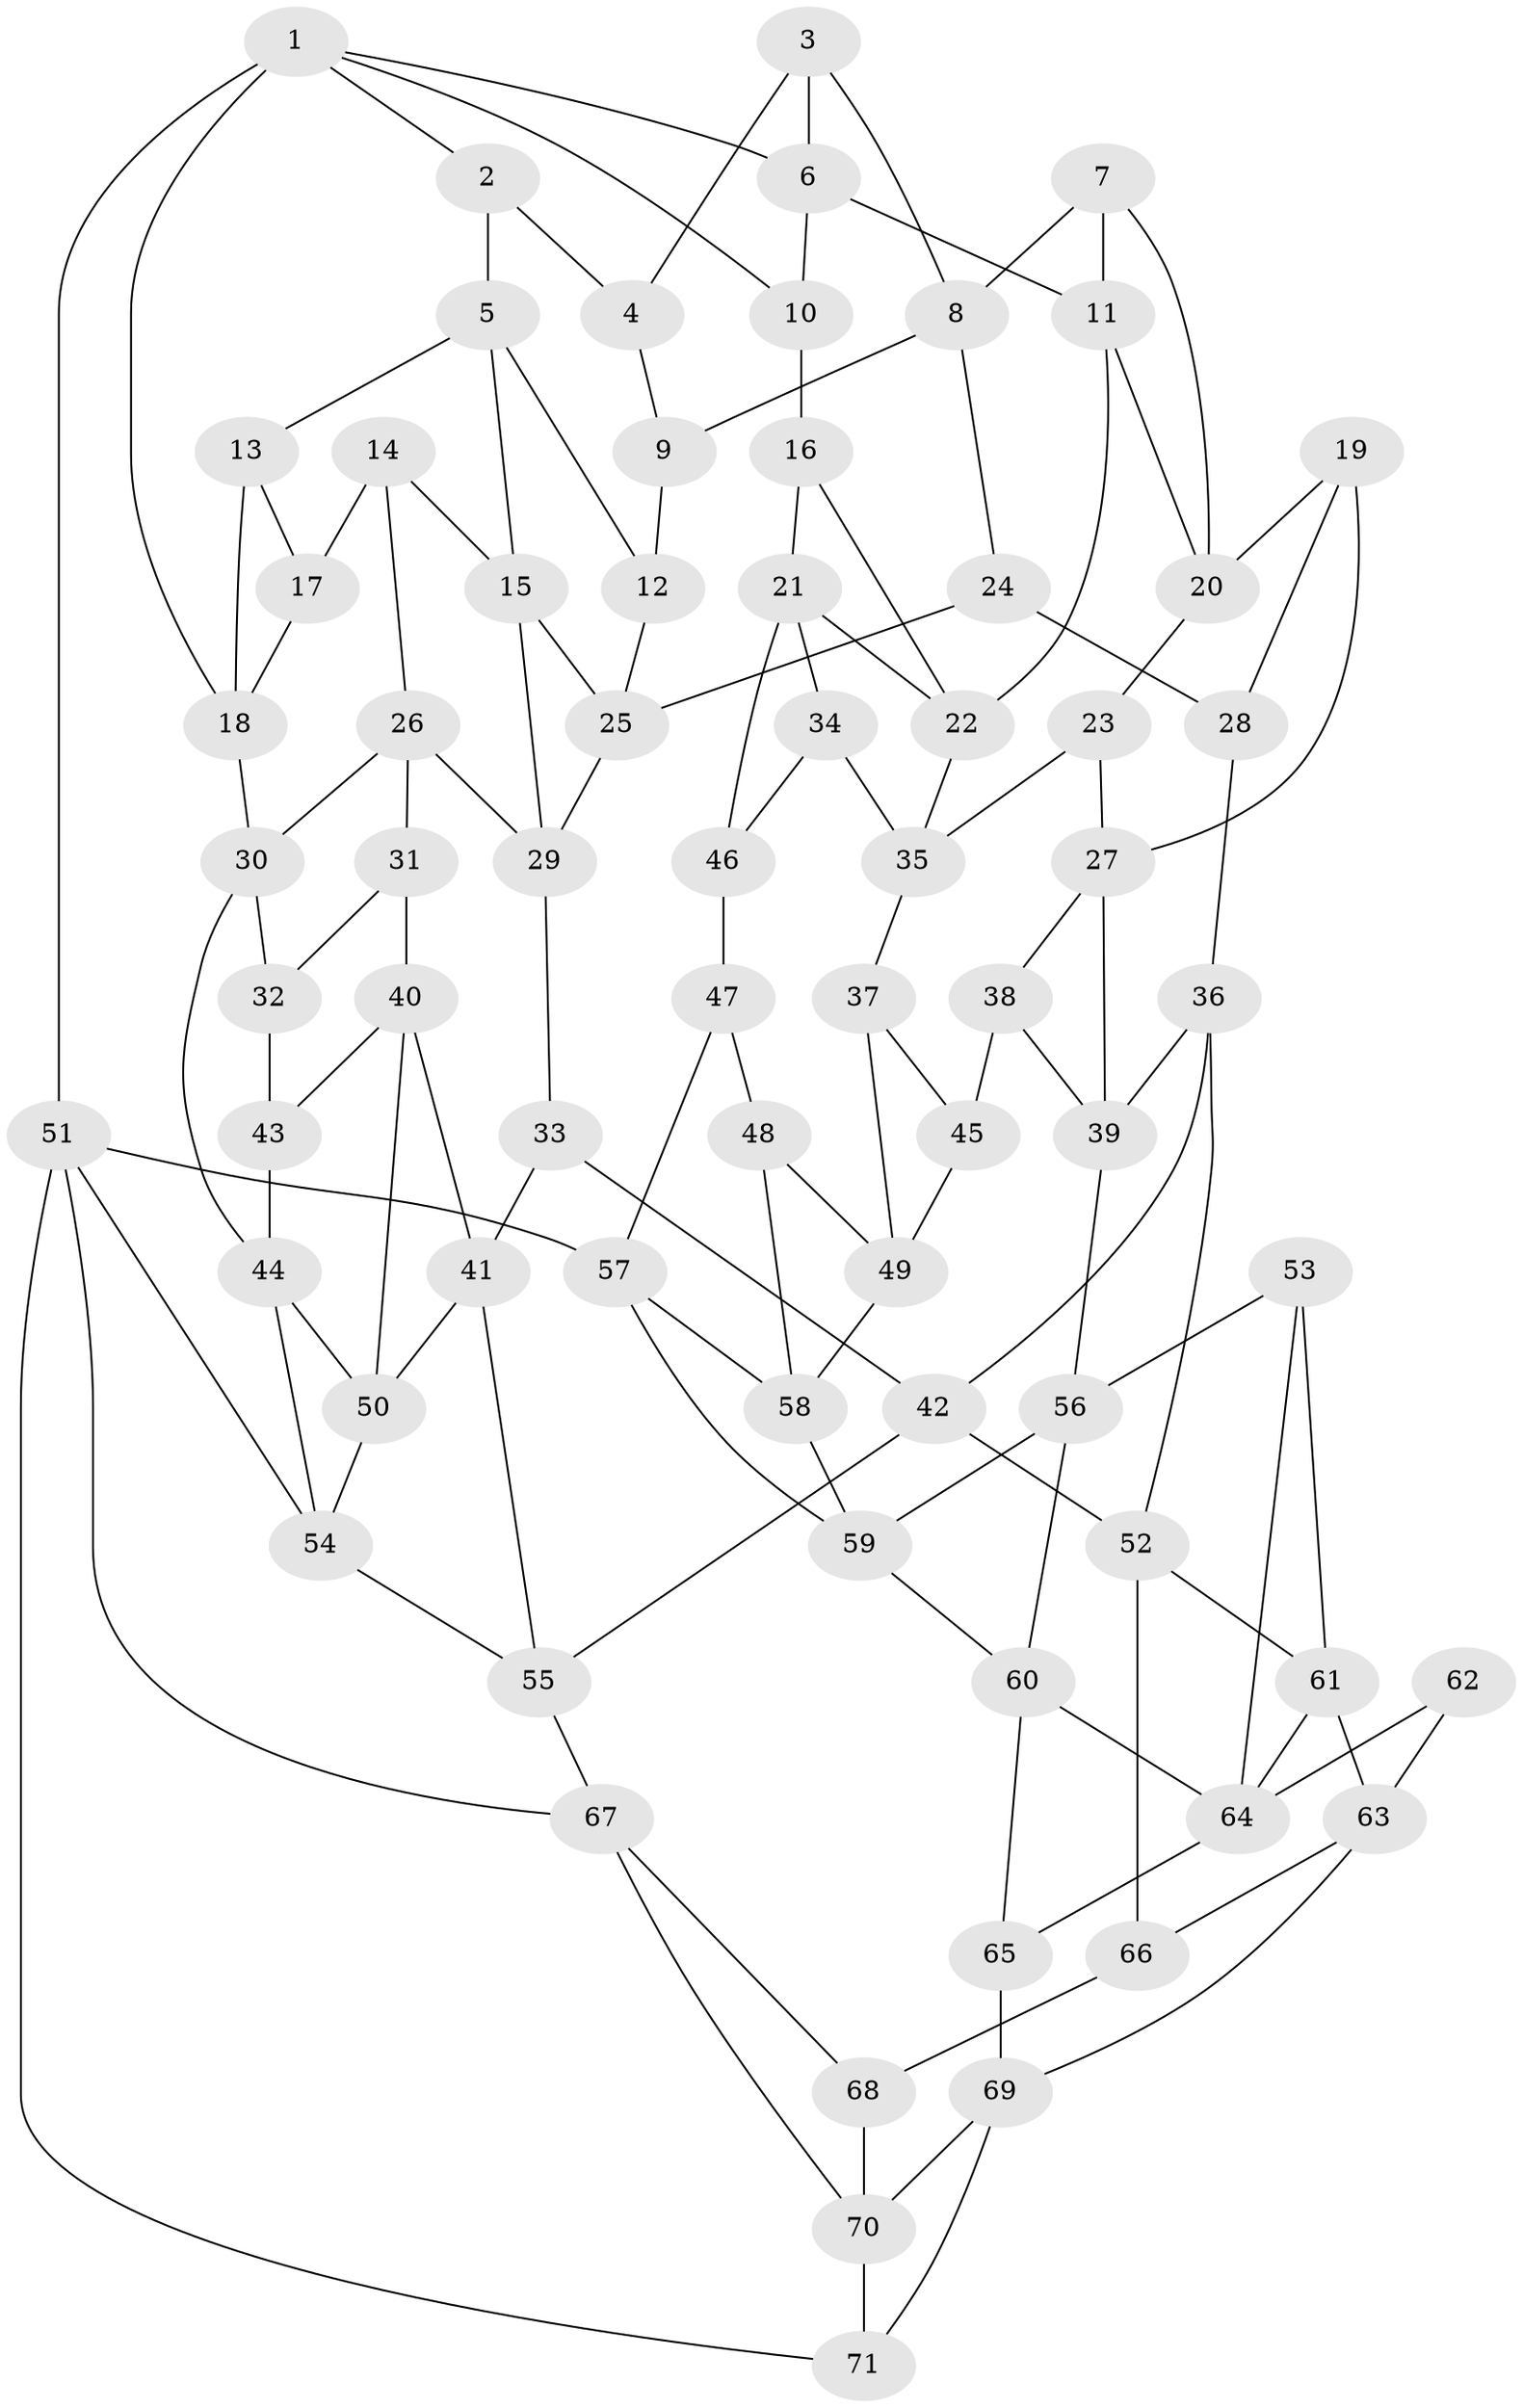 // original degree distribution, {3: 0.02112676056338028, 4: 0.22535211267605634, 6: 0.22535211267605634, 5: 0.528169014084507}
// Generated by graph-tools (version 1.1) at 2025/03/03/09/25 03:03:24]
// undirected, 71 vertices, 127 edges
graph export_dot {
graph [start="1"]
  node [color=gray90,style=filled];
  1;
  2;
  3;
  4;
  5;
  6;
  7;
  8;
  9;
  10;
  11;
  12;
  13;
  14;
  15;
  16;
  17;
  18;
  19;
  20;
  21;
  22;
  23;
  24;
  25;
  26;
  27;
  28;
  29;
  30;
  31;
  32;
  33;
  34;
  35;
  36;
  37;
  38;
  39;
  40;
  41;
  42;
  43;
  44;
  45;
  46;
  47;
  48;
  49;
  50;
  51;
  52;
  53;
  54;
  55;
  56;
  57;
  58;
  59;
  60;
  61;
  62;
  63;
  64;
  65;
  66;
  67;
  68;
  69;
  70;
  71;
  1 -- 2 [weight=1.0];
  1 -- 6 [weight=1.0];
  1 -- 10 [weight=1.0];
  1 -- 18 [weight=1.0];
  1 -- 51 [weight=2.0];
  2 -- 4 [weight=1.0];
  2 -- 5 [weight=1.0];
  3 -- 4 [weight=1.0];
  3 -- 6 [weight=1.0];
  3 -- 8 [weight=1.0];
  4 -- 9 [weight=1.0];
  5 -- 12 [weight=1.0];
  5 -- 13 [weight=1.0];
  5 -- 15 [weight=1.0];
  6 -- 10 [weight=1.0];
  6 -- 11 [weight=1.0];
  7 -- 8 [weight=1.0];
  7 -- 11 [weight=1.0];
  7 -- 20 [weight=1.0];
  8 -- 9 [weight=1.0];
  8 -- 24 [weight=1.0];
  9 -- 12 [weight=2.0];
  10 -- 16 [weight=2.0];
  11 -- 20 [weight=1.0];
  11 -- 22 [weight=1.0];
  12 -- 25 [weight=1.0];
  13 -- 17 [weight=1.0];
  13 -- 18 [weight=1.0];
  14 -- 15 [weight=1.0];
  14 -- 17 [weight=2.0];
  14 -- 26 [weight=1.0];
  15 -- 25 [weight=1.0];
  15 -- 29 [weight=1.0];
  16 -- 21 [weight=1.0];
  16 -- 22 [weight=1.0];
  17 -- 18 [weight=1.0];
  18 -- 30 [weight=1.0];
  19 -- 20 [weight=1.0];
  19 -- 27 [weight=1.0];
  19 -- 28 [weight=1.0];
  20 -- 23 [weight=1.0];
  21 -- 22 [weight=1.0];
  21 -- 34 [weight=1.0];
  21 -- 46 [weight=1.0];
  22 -- 35 [weight=1.0];
  23 -- 27 [weight=1.0];
  23 -- 35 [weight=1.0];
  24 -- 25 [weight=1.0];
  24 -- 28 [weight=2.0];
  25 -- 29 [weight=1.0];
  26 -- 29 [weight=1.0];
  26 -- 30 [weight=1.0];
  26 -- 31 [weight=1.0];
  27 -- 38 [weight=1.0];
  27 -- 39 [weight=1.0];
  28 -- 36 [weight=1.0];
  29 -- 33 [weight=1.0];
  30 -- 32 [weight=1.0];
  30 -- 44 [weight=1.0];
  31 -- 32 [weight=1.0];
  31 -- 40 [weight=1.0];
  32 -- 43 [weight=2.0];
  33 -- 41 [weight=1.0];
  33 -- 42 [weight=1.0];
  34 -- 35 [weight=1.0];
  34 -- 46 [weight=1.0];
  35 -- 37 [weight=1.0];
  36 -- 39 [weight=1.0];
  36 -- 42 [weight=1.0];
  36 -- 52 [weight=1.0];
  37 -- 45 [weight=1.0];
  37 -- 49 [weight=1.0];
  38 -- 39 [weight=1.0];
  38 -- 45 [weight=2.0];
  39 -- 56 [weight=1.0];
  40 -- 41 [weight=1.0];
  40 -- 43 [weight=1.0];
  40 -- 50 [weight=1.0];
  41 -- 50 [weight=1.0];
  41 -- 55 [weight=1.0];
  42 -- 52 [weight=1.0];
  42 -- 55 [weight=1.0];
  43 -- 44 [weight=1.0];
  44 -- 50 [weight=1.0];
  44 -- 54 [weight=1.0];
  45 -- 49 [weight=1.0];
  46 -- 47 [weight=2.0];
  47 -- 48 [weight=1.0];
  47 -- 57 [weight=1.0];
  48 -- 49 [weight=1.0];
  48 -- 58 [weight=1.0];
  49 -- 58 [weight=1.0];
  50 -- 54 [weight=1.0];
  51 -- 54 [weight=1.0];
  51 -- 57 [weight=1.0];
  51 -- 67 [weight=1.0];
  51 -- 71 [weight=1.0];
  52 -- 61 [weight=1.0];
  52 -- 66 [weight=1.0];
  53 -- 56 [weight=1.0];
  53 -- 61 [weight=1.0];
  53 -- 64 [weight=1.0];
  54 -- 55 [weight=1.0];
  55 -- 67 [weight=1.0];
  56 -- 59 [weight=1.0];
  56 -- 60 [weight=1.0];
  57 -- 58 [weight=1.0];
  57 -- 59 [weight=1.0];
  58 -- 59 [weight=1.0];
  59 -- 60 [weight=1.0];
  60 -- 64 [weight=1.0];
  60 -- 65 [weight=1.0];
  61 -- 63 [weight=1.0];
  61 -- 64 [weight=1.0];
  62 -- 63 [weight=1.0];
  62 -- 64 [weight=2.0];
  63 -- 66 [weight=1.0];
  63 -- 69 [weight=1.0];
  64 -- 65 [weight=1.0];
  65 -- 69 [weight=1.0];
  66 -- 68 [weight=2.0];
  67 -- 68 [weight=1.0];
  67 -- 70 [weight=1.0];
  68 -- 70 [weight=1.0];
  69 -- 70 [weight=1.0];
  69 -- 71 [weight=1.0];
  70 -- 71 [weight=1.0];
}
